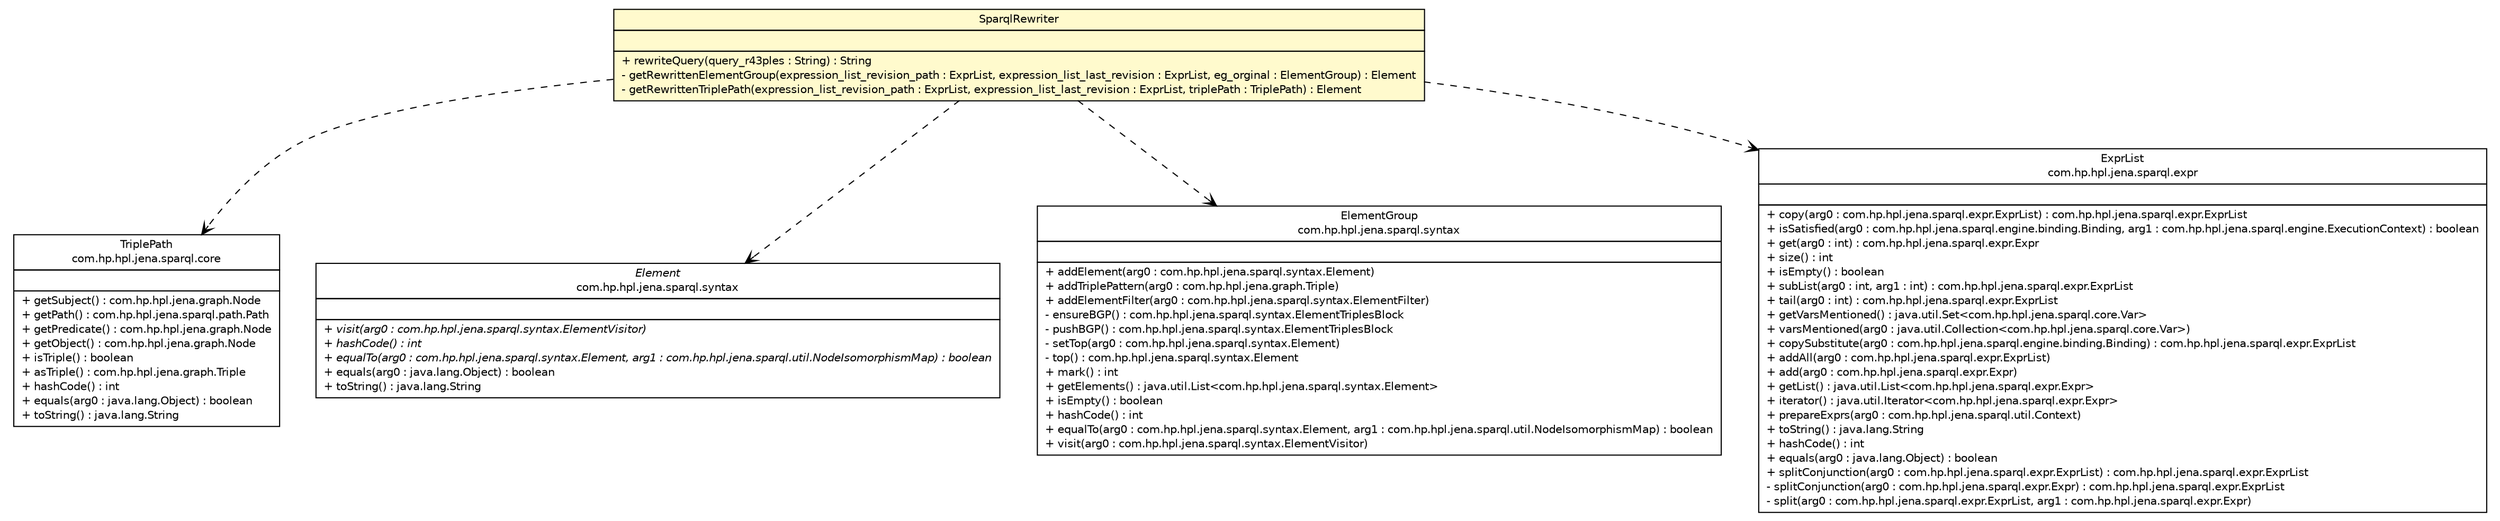 #!/usr/local/bin/dot
#
# Class diagram 
# Generated by UMLGraph version R5_6_6-6-g3bdff0 (http://www.umlgraph.org/)
#

digraph G {
	edge [fontname="Helvetica",fontsize=10,labelfontname="Helvetica",labelfontsize=10];
	node [fontname="Helvetica",fontsize=10,shape=plaintext];
	nodesep=0.25;
	ranksep=0.5;
	// de.tud.plt.r43ples.management.SparqlRewriter
	c227 [label=<<table title="de.tud.plt.r43ples.management.SparqlRewriter" border="0" cellborder="1" cellspacing="0" cellpadding="2" port="p" bgcolor="lemonChiffon" href="./SparqlRewriter.html">
		<tr><td><table border="0" cellspacing="0" cellpadding="1">
<tr><td align="center" balign="center"> SparqlRewriter </td></tr>
		</table></td></tr>
		<tr><td><table border="0" cellspacing="0" cellpadding="1">
<tr><td align="left" balign="left">  </td></tr>
		</table></td></tr>
		<tr><td><table border="0" cellspacing="0" cellpadding="1">
<tr><td align="left" balign="left"> + rewriteQuery(query_r43ples : String) : String </td></tr>
<tr><td align="left" balign="left"> - getRewrittenElementGroup(expression_list_revision_path : ExprList, expression_list_last_revision : ExprList, eg_orginal : ElementGroup) : Element </td></tr>
<tr><td align="left" balign="left"> - getRewrittenTriplePath(expression_list_revision_path : ExprList, expression_list_last_revision : ExprList, triplePath : TriplePath) : Element </td></tr>
		</table></td></tr>
		</table>>, URL="./SparqlRewriter.html", fontname="Helvetica", fontcolor="black", fontsize=10.0];
	// de.tud.plt.r43ples.management.SparqlRewriter DEPEND com.hp.hpl.jena.sparql.core.TriplePath
	c227:p -> c238:p [taillabel="", label="", headlabel="", fontname="Helvetica", fontcolor="black", fontsize=10.0, color="black", arrowhead=open, style=dashed];
	// de.tud.plt.r43ples.management.SparqlRewriter DEPEND com.hp.hpl.jena.sparql.syntax.Element
	c227:p -> c240:p [taillabel="", label="", headlabel="", fontname="Helvetica", fontcolor="black", fontsize=10.0, color="black", arrowhead=open, style=dashed];
	// de.tud.plt.r43ples.management.SparqlRewriter DEPEND com.hp.hpl.jena.sparql.syntax.ElementGroup
	c227:p -> c242:p [taillabel="", label="", headlabel="", fontname="Helvetica", fontcolor="black", fontsize=10.0, color="black", arrowhead=open, style=dashed];
	// de.tud.plt.r43ples.management.SparqlRewriter DEPEND com.hp.hpl.jena.sparql.expr.ExprList
	c227:p -> c251:p [taillabel="", label="", headlabel="", fontname="Helvetica", fontcolor="black", fontsize=10.0, color="black", arrowhead=open, style=dashed];
	// com.hp.hpl.jena.sparql.expr.ExprList
	c251 [label=<<table title="com.hp.hpl.jena.sparql.expr.ExprList" border="0" cellborder="1" cellspacing="0" cellpadding="2" port="p">
		<tr><td><table border="0" cellspacing="0" cellpadding="1">
<tr><td align="center" balign="center"> ExprList </td></tr>
<tr><td align="center" balign="center"> com.hp.hpl.jena.sparql.expr </td></tr>
		</table></td></tr>
		<tr><td><table border="0" cellspacing="0" cellpadding="1">
<tr><td align="left" balign="left">  </td></tr>
		</table></td></tr>
		<tr><td><table border="0" cellspacing="0" cellpadding="1">
<tr><td align="left" balign="left"> + copy(arg0 : com.hp.hpl.jena.sparql.expr.ExprList) : com.hp.hpl.jena.sparql.expr.ExprList </td></tr>
<tr><td align="left" balign="left"> + isSatisfied(arg0 : com.hp.hpl.jena.sparql.engine.binding.Binding, arg1 : com.hp.hpl.jena.sparql.engine.ExecutionContext) : boolean </td></tr>
<tr><td align="left" balign="left"> + get(arg0 : int) : com.hp.hpl.jena.sparql.expr.Expr </td></tr>
<tr><td align="left" balign="left"> + size() : int </td></tr>
<tr><td align="left" balign="left"> + isEmpty() : boolean </td></tr>
<tr><td align="left" balign="left"> + subList(arg0 : int, arg1 : int) : com.hp.hpl.jena.sparql.expr.ExprList </td></tr>
<tr><td align="left" balign="left"> + tail(arg0 : int) : com.hp.hpl.jena.sparql.expr.ExprList </td></tr>
<tr><td align="left" balign="left"> + getVarsMentioned() : java.util.Set&lt;com.hp.hpl.jena.sparql.core.Var&gt; </td></tr>
<tr><td align="left" balign="left"> + varsMentioned(arg0 : java.util.Collection&lt;com.hp.hpl.jena.sparql.core.Var&gt;) </td></tr>
<tr><td align="left" balign="left"> + copySubstitute(arg0 : com.hp.hpl.jena.sparql.engine.binding.Binding) : com.hp.hpl.jena.sparql.expr.ExprList </td></tr>
<tr><td align="left" balign="left"> + addAll(arg0 : com.hp.hpl.jena.sparql.expr.ExprList) </td></tr>
<tr><td align="left" balign="left"> + add(arg0 : com.hp.hpl.jena.sparql.expr.Expr) </td></tr>
<tr><td align="left" balign="left"> + getList() : java.util.List&lt;com.hp.hpl.jena.sparql.expr.Expr&gt; </td></tr>
<tr><td align="left" balign="left"> + iterator() : java.util.Iterator&lt;com.hp.hpl.jena.sparql.expr.Expr&gt; </td></tr>
<tr><td align="left" balign="left"> + prepareExprs(arg0 : com.hp.hpl.jena.sparql.util.Context) </td></tr>
<tr><td align="left" balign="left"> + toString() : java.lang.String </td></tr>
<tr><td align="left" balign="left"> + hashCode() : int </td></tr>
<tr><td align="left" balign="left"> + equals(arg0 : java.lang.Object) : boolean </td></tr>
<tr><td align="left" balign="left"> + splitConjunction(arg0 : com.hp.hpl.jena.sparql.expr.ExprList) : com.hp.hpl.jena.sparql.expr.ExprList </td></tr>
<tr><td align="left" balign="left"> - splitConjunction(arg0 : com.hp.hpl.jena.sparql.expr.Expr) : com.hp.hpl.jena.sparql.expr.ExprList </td></tr>
<tr><td align="left" balign="left"> - split(arg0 : com.hp.hpl.jena.sparql.expr.ExprList, arg1 : com.hp.hpl.jena.sparql.expr.Expr) </td></tr>
		</table></td></tr>
		</table>>, URL="null", fontname="Helvetica", fontcolor="black", fontsize=10.0];
	// com.hp.hpl.jena.sparql.syntax.Element
	c240 [label=<<table title="com.hp.hpl.jena.sparql.syntax.Element" border="0" cellborder="1" cellspacing="0" cellpadding="2" port="p">
		<tr><td><table border="0" cellspacing="0" cellpadding="1">
<tr><td align="center" balign="center"><font face="Helvetica-Oblique"> Element </font></td></tr>
<tr><td align="center" balign="center"> com.hp.hpl.jena.sparql.syntax </td></tr>
		</table></td></tr>
		<tr><td><table border="0" cellspacing="0" cellpadding="1">
<tr><td align="left" balign="left">  </td></tr>
		</table></td></tr>
		<tr><td><table border="0" cellspacing="0" cellpadding="1">
<tr><td align="left" balign="left"><font face="Helvetica-Oblique" point-size="10.0"> + visit(arg0 : com.hp.hpl.jena.sparql.syntax.ElementVisitor) </font></td></tr>
<tr><td align="left" balign="left"><font face="Helvetica-Oblique" point-size="10.0"> + hashCode() : int </font></td></tr>
<tr><td align="left" balign="left"><font face="Helvetica-Oblique" point-size="10.0"> + equalTo(arg0 : com.hp.hpl.jena.sparql.syntax.Element, arg1 : com.hp.hpl.jena.sparql.util.NodeIsomorphismMap) : boolean </font></td></tr>
<tr><td align="left" balign="left"> + equals(arg0 : java.lang.Object) : boolean </td></tr>
<tr><td align="left" balign="left"> + toString() : java.lang.String </td></tr>
		</table></td></tr>
		</table>>, URL="null", fontname="Helvetica", fontcolor="black", fontsize=10.0];
	// com.hp.hpl.jena.sparql.core.TriplePath
	c238 [label=<<table title="com.hp.hpl.jena.sparql.core.TriplePath" border="0" cellborder="1" cellspacing="0" cellpadding="2" port="p">
		<tr><td><table border="0" cellspacing="0" cellpadding="1">
<tr><td align="center" balign="center"> TriplePath </td></tr>
<tr><td align="center" balign="center"> com.hp.hpl.jena.sparql.core </td></tr>
		</table></td></tr>
		<tr><td><table border="0" cellspacing="0" cellpadding="1">
<tr><td align="left" balign="left">  </td></tr>
		</table></td></tr>
		<tr><td><table border="0" cellspacing="0" cellpadding="1">
<tr><td align="left" balign="left"> + getSubject() : com.hp.hpl.jena.graph.Node </td></tr>
<tr><td align="left" balign="left"> + getPath() : com.hp.hpl.jena.sparql.path.Path </td></tr>
<tr><td align="left" balign="left"> + getPredicate() : com.hp.hpl.jena.graph.Node </td></tr>
<tr><td align="left" balign="left"> + getObject() : com.hp.hpl.jena.graph.Node </td></tr>
<tr><td align="left" balign="left"> + isTriple() : boolean </td></tr>
<tr><td align="left" balign="left"> + asTriple() : com.hp.hpl.jena.graph.Triple </td></tr>
<tr><td align="left" balign="left"> + hashCode() : int </td></tr>
<tr><td align="left" balign="left"> + equals(arg0 : java.lang.Object) : boolean </td></tr>
<tr><td align="left" balign="left"> + toString() : java.lang.String </td></tr>
		</table></td></tr>
		</table>>, URL="null", fontname="Helvetica", fontcolor="black", fontsize=10.0];
	// com.hp.hpl.jena.sparql.syntax.ElementGroup
	c242 [label=<<table title="com.hp.hpl.jena.sparql.syntax.ElementGroup" border="0" cellborder="1" cellspacing="0" cellpadding="2" port="p">
		<tr><td><table border="0" cellspacing="0" cellpadding="1">
<tr><td align="center" balign="center"> ElementGroup </td></tr>
<tr><td align="center" balign="center"> com.hp.hpl.jena.sparql.syntax </td></tr>
		</table></td></tr>
		<tr><td><table border="0" cellspacing="0" cellpadding="1">
<tr><td align="left" balign="left">  </td></tr>
		</table></td></tr>
		<tr><td><table border="0" cellspacing="0" cellpadding="1">
<tr><td align="left" balign="left"> + addElement(arg0 : com.hp.hpl.jena.sparql.syntax.Element) </td></tr>
<tr><td align="left" balign="left"> + addTriplePattern(arg0 : com.hp.hpl.jena.graph.Triple) </td></tr>
<tr><td align="left" balign="left"> + addElementFilter(arg0 : com.hp.hpl.jena.sparql.syntax.ElementFilter) </td></tr>
<tr><td align="left" balign="left"> - ensureBGP() : com.hp.hpl.jena.sparql.syntax.ElementTriplesBlock </td></tr>
<tr><td align="left" balign="left"> - pushBGP() : com.hp.hpl.jena.sparql.syntax.ElementTriplesBlock </td></tr>
<tr><td align="left" balign="left"> - setTop(arg0 : com.hp.hpl.jena.sparql.syntax.Element) </td></tr>
<tr><td align="left" balign="left"> - top() : com.hp.hpl.jena.sparql.syntax.Element </td></tr>
<tr><td align="left" balign="left"> + mark() : int </td></tr>
<tr><td align="left" balign="left"> + getElements() : java.util.List&lt;com.hp.hpl.jena.sparql.syntax.Element&gt; </td></tr>
<tr><td align="left" balign="left"> + isEmpty() : boolean </td></tr>
<tr><td align="left" balign="left"> + hashCode() : int </td></tr>
<tr><td align="left" balign="left"> + equalTo(arg0 : com.hp.hpl.jena.sparql.syntax.Element, arg1 : com.hp.hpl.jena.sparql.util.NodeIsomorphismMap) : boolean </td></tr>
<tr><td align="left" balign="left"> + visit(arg0 : com.hp.hpl.jena.sparql.syntax.ElementVisitor) </td></tr>
		</table></td></tr>
		</table>>, URL="null", fontname="Helvetica", fontcolor="black", fontsize=10.0];
}

